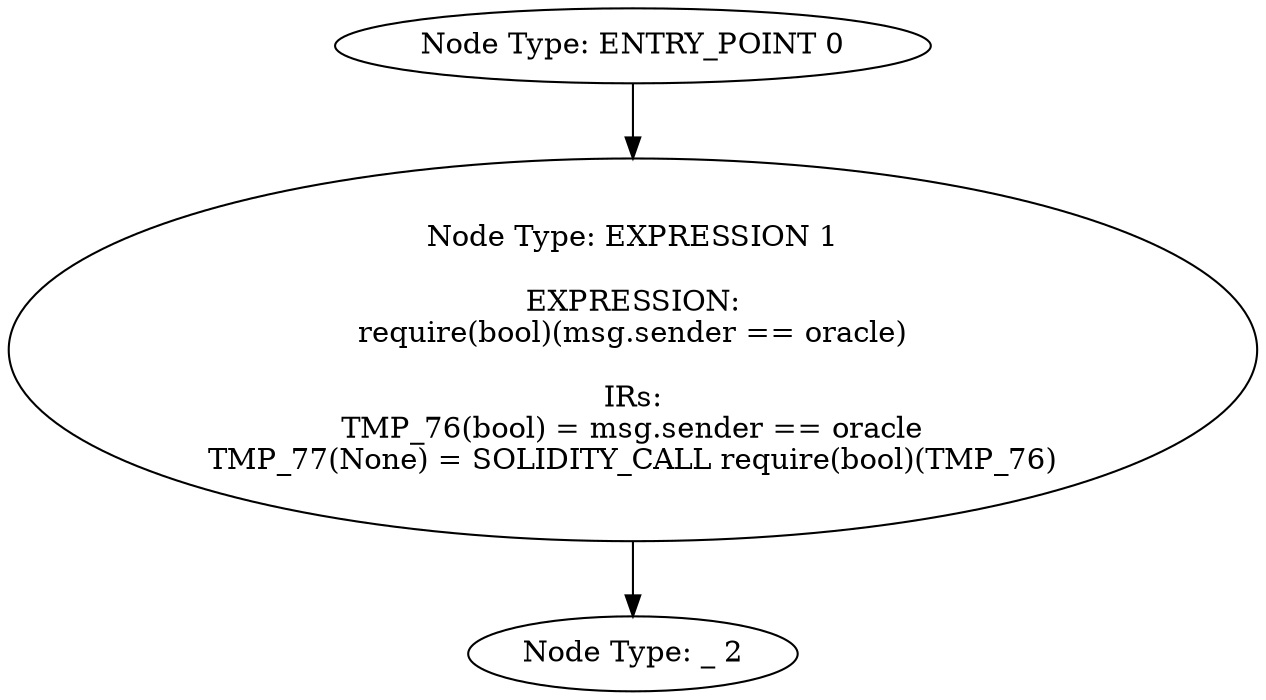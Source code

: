 digraph{
0[label="Node Type: ENTRY_POINT 0
"];
0->1;
1[label="Node Type: EXPRESSION 1

EXPRESSION:
require(bool)(msg.sender == oracle)

IRs:
TMP_76(bool) = msg.sender == oracle
TMP_77(None) = SOLIDITY_CALL require(bool)(TMP_76)"];
1->2;
2[label="Node Type: _ 2
"];
}

